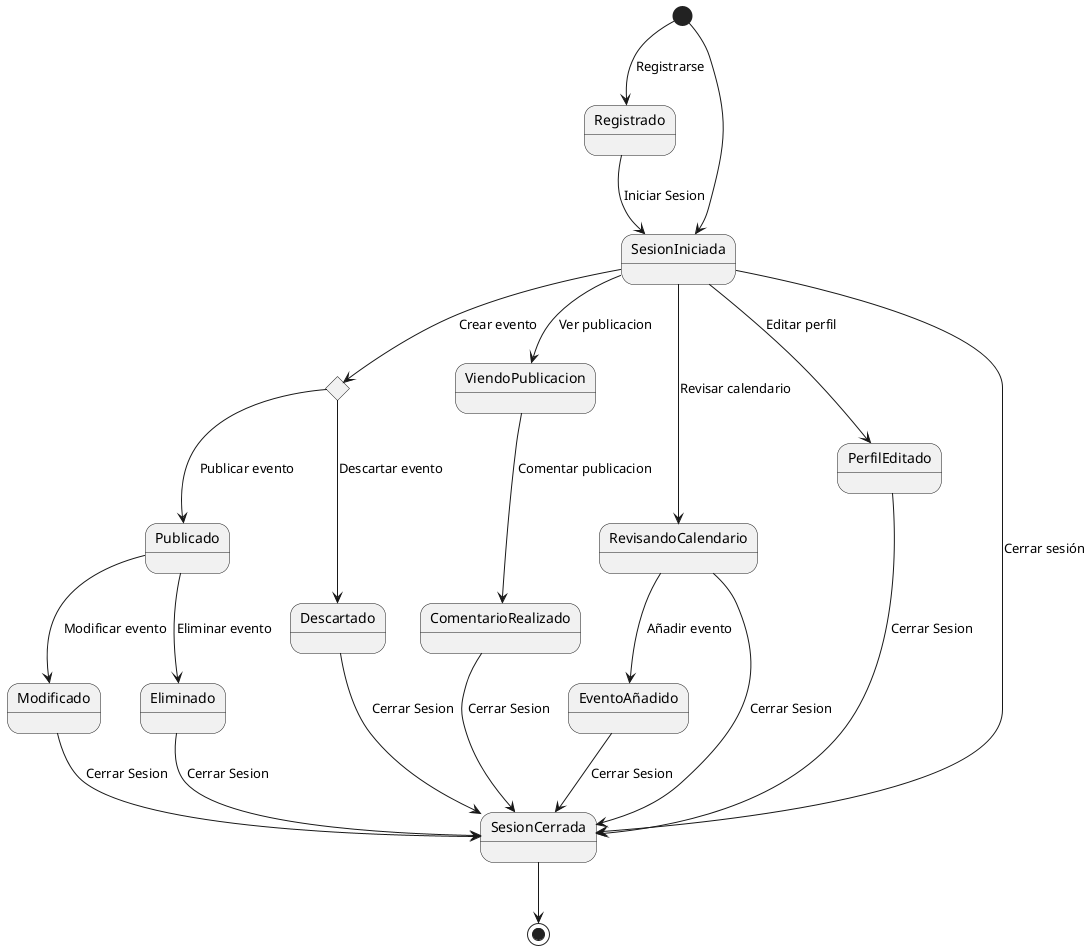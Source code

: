 @startuml hola

[*]  --> Registrado : Registrarse
Registrado --> SesionIniciada: Iniciar Sesion
[*] --> SesionIniciada
state c1 <<choice>>
SesionIniciada --> c1 : Crear evento
c1 --> Publicado: Publicar evento
c1 --> Descartado: Descartar evento
Publicado --> Modificado: Modificar evento
Publicado --> Eliminado: Eliminar evento

SesionIniciada --> ViendoPublicacion: Ver publicacion
ViendoPublicacion --> ComentarioRealizado: Comentar publicacion
SesionIniciada --> RevisandoCalendario: Revisar calendario 
RevisandoCalendario --> EventoAñadido: Añadir evento
SesionIniciada --> PerfilEditado: Editar perfil
SesionIniciada --> SesionCerrada: Cerrar sesión

Modificado -->  SesionCerrada : Cerrar Sesion
Eliminado -->  SesionCerrada : Cerrar Sesion
Descartado -->  SesionCerrada : Cerrar Sesion
PerfilEditado -->  SesionCerrada : Cerrar Sesion
RevisandoCalendario -->  SesionCerrada : Cerrar Sesion
ComentarioRealizado -->  SesionCerrada : Cerrar Sesion
EventoAñadido --> SesionCerrada : Cerrar Sesion
 SesionCerrada --> [*]


@enduml
